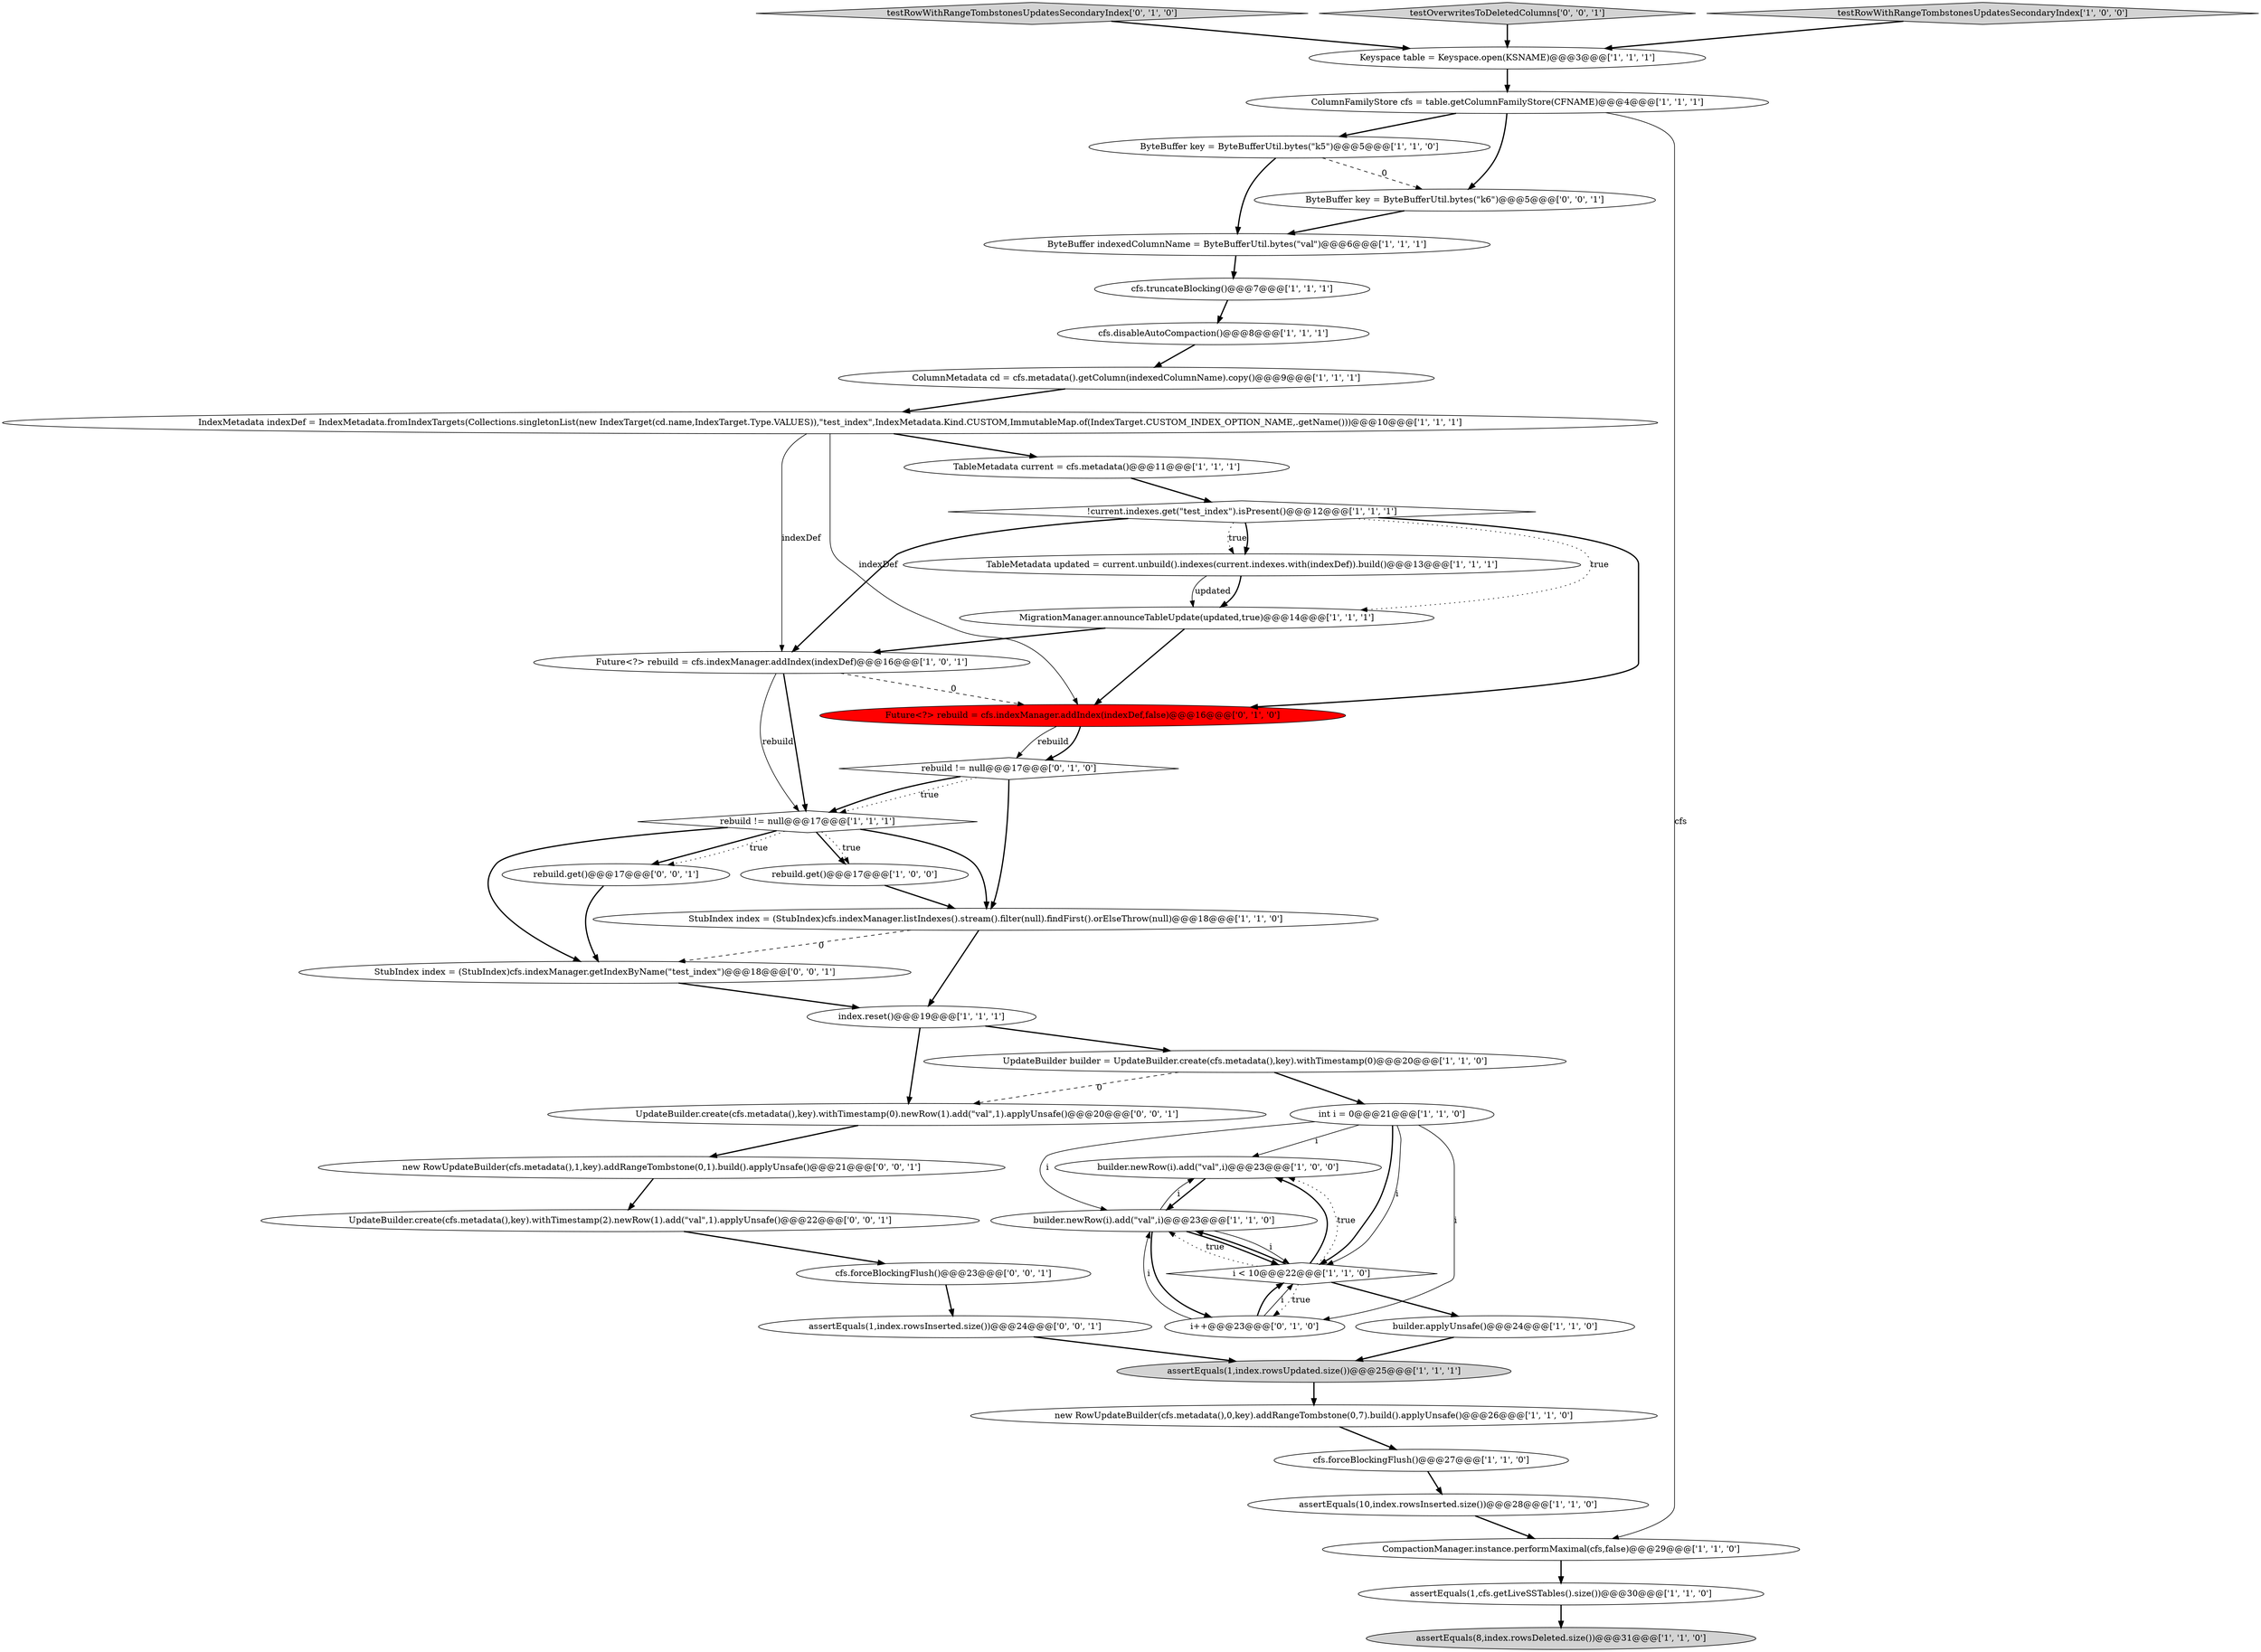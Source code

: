 digraph {
37 [style = filled, label = "rebuild.get()@@@17@@@['0', '0', '1']", fillcolor = white, shape = ellipse image = "AAA0AAABBB3BBB"];
34 [style = filled, label = "testRowWithRangeTombstonesUpdatesSecondaryIndex['0', '1', '0']", fillcolor = lightgray, shape = diamond image = "AAA0AAABBB2BBB"];
26 [style = filled, label = "TableMetadata updated = current.unbuild().indexes(current.indexes.with(indexDef)).build()@@@13@@@['1', '1', '1']", fillcolor = white, shape = ellipse image = "AAA0AAABBB1BBB"];
15 [style = filled, label = "assertEquals(1,cfs.getLiveSSTables().size())@@@30@@@['1', '1', '0']", fillcolor = white, shape = ellipse image = "AAA0AAABBB1BBB"];
39 [style = filled, label = "ByteBuffer key = ByteBufferUtil.bytes(\"k6\")@@@5@@@['0', '0', '1']", fillcolor = white, shape = ellipse image = "AAA0AAABBB3BBB"];
22 [style = filled, label = "assertEquals(8,index.rowsDeleted.size())@@@31@@@['1', '1', '0']", fillcolor = lightgray, shape = ellipse image = "AAA0AAABBB1BBB"];
40 [style = filled, label = "UpdateBuilder.create(cfs.metadata(),key).withTimestamp(0).newRow(1).add(\"val\",1).applyUnsafe()@@@20@@@['0', '0', '1']", fillcolor = white, shape = ellipse image = "AAA0AAABBB3BBB"];
16 [style = filled, label = "int i = 0@@@21@@@['1', '1', '0']", fillcolor = white, shape = ellipse image = "AAA0AAABBB1BBB"];
0 [style = filled, label = "new RowUpdateBuilder(cfs.metadata(),0,key).addRangeTombstone(0,7).build().applyUnsafe()@@@26@@@['1', '1', '0']", fillcolor = white, shape = ellipse image = "AAA0AAABBB1BBB"];
24 [style = filled, label = "ByteBuffer key = ByteBufferUtil.bytes(\"k5\")@@@5@@@['1', '1', '0']", fillcolor = white, shape = ellipse image = "AAA0AAABBB1BBB"];
27 [style = filled, label = "cfs.forceBlockingFlush()@@@27@@@['1', '1', '0']", fillcolor = white, shape = ellipse image = "AAA0AAABBB1BBB"];
4 [style = filled, label = "builder.newRow(i).add(\"val\",i)@@@23@@@['1', '0', '0']", fillcolor = white, shape = ellipse image = "AAA0AAABBB1BBB"];
32 [style = filled, label = "Future<?> rebuild = cfs.indexManager.addIndex(indexDef,false)@@@16@@@['0', '1', '0']", fillcolor = red, shape = ellipse image = "AAA1AAABBB2BBB"];
38 [style = filled, label = "testOverwritesToDeletedColumns['0', '0', '1']", fillcolor = lightgray, shape = diamond image = "AAA0AAABBB3BBB"];
11 [style = filled, label = "TableMetadata current = cfs.metadata()@@@11@@@['1', '1', '1']", fillcolor = white, shape = ellipse image = "AAA0AAABBB1BBB"];
29 [style = filled, label = "!current.indexes.get(\"test_index\").isPresent()@@@12@@@['1', '1', '1']", fillcolor = white, shape = diamond image = "AAA0AAABBB1BBB"];
19 [style = filled, label = "builder.newRow(i).add(\"val\",i)@@@23@@@['1', '1', '0']", fillcolor = white, shape = ellipse image = "AAA0AAABBB1BBB"];
12 [style = filled, label = "rebuild != null@@@17@@@['1', '1', '1']", fillcolor = white, shape = diamond image = "AAA0AAABBB1BBB"];
9 [style = filled, label = "builder.applyUnsafe()@@@24@@@['1', '1', '0']", fillcolor = white, shape = ellipse image = "AAA0AAABBB1BBB"];
17 [style = filled, label = "assertEquals(10,index.rowsInserted.size())@@@28@@@['1', '1', '0']", fillcolor = white, shape = ellipse image = "AAA0AAABBB1BBB"];
30 [style = filled, label = "cfs.disableAutoCompaction()@@@8@@@['1', '1', '1']", fillcolor = white, shape = ellipse image = "AAA0AAABBB1BBB"];
35 [style = filled, label = "cfs.forceBlockingFlush()@@@23@@@['0', '0', '1']", fillcolor = white, shape = ellipse image = "AAA0AAABBB3BBB"];
42 [style = filled, label = "new RowUpdateBuilder(cfs.metadata(),1,key).addRangeTombstone(0,1).build().applyUnsafe()@@@21@@@['0', '0', '1']", fillcolor = white, shape = ellipse image = "AAA0AAABBB3BBB"];
1 [style = filled, label = "MigrationManager.announceTableUpdate(updated,true)@@@14@@@['1', '1', '1']", fillcolor = white, shape = ellipse image = "AAA0AAABBB1BBB"];
3 [style = filled, label = "Keyspace table = Keyspace.open(KSNAME)@@@3@@@['1', '1', '1']", fillcolor = white, shape = ellipse image = "AAA0AAABBB1BBB"];
10 [style = filled, label = "ByteBuffer indexedColumnName = ByteBufferUtil.bytes(\"val\")@@@6@@@['1', '1', '1']", fillcolor = white, shape = ellipse image = "AAA0AAABBB1BBB"];
5 [style = filled, label = "Future<?> rebuild = cfs.indexManager.addIndex(indexDef)@@@16@@@['1', '0', '1']", fillcolor = white, shape = ellipse image = "AAA0AAABBB1BBB"];
31 [style = filled, label = "i++@@@23@@@['0', '1', '0']", fillcolor = white, shape = ellipse image = "AAA0AAABBB2BBB"];
6 [style = filled, label = "rebuild.get()@@@17@@@['1', '0', '0']", fillcolor = white, shape = ellipse image = "AAA0AAABBB1BBB"];
21 [style = filled, label = "CompactionManager.instance.performMaximal(cfs,false)@@@29@@@['1', '1', '0']", fillcolor = white, shape = ellipse image = "AAA0AAABBB1BBB"];
33 [style = filled, label = "rebuild != null@@@17@@@['0', '1', '0']", fillcolor = white, shape = diamond image = "AAA0AAABBB2BBB"];
25 [style = filled, label = "cfs.truncateBlocking()@@@7@@@['1', '1', '1']", fillcolor = white, shape = ellipse image = "AAA0AAABBB1BBB"];
36 [style = filled, label = "StubIndex index = (StubIndex)cfs.indexManager.getIndexByName(\"test_index\")@@@18@@@['0', '0', '1']", fillcolor = white, shape = ellipse image = "AAA0AAABBB3BBB"];
2 [style = filled, label = "StubIndex index = (StubIndex)cfs.indexManager.listIndexes().stream().filter(null).findFirst().orElseThrow(null)@@@18@@@['1', '1', '0']", fillcolor = white, shape = ellipse image = "AAA0AAABBB1BBB"];
13 [style = filled, label = "UpdateBuilder builder = UpdateBuilder.create(cfs.metadata(),key).withTimestamp(0)@@@20@@@['1', '1', '0']", fillcolor = white, shape = ellipse image = "AAA0AAABBB1BBB"];
20 [style = filled, label = "index.reset()@@@19@@@['1', '1', '1']", fillcolor = white, shape = ellipse image = "AAA0AAABBB1BBB"];
23 [style = filled, label = "assertEquals(1,index.rowsUpdated.size())@@@25@@@['1', '1', '1']", fillcolor = lightgray, shape = ellipse image = "AAA0AAABBB1BBB"];
41 [style = filled, label = "UpdateBuilder.create(cfs.metadata(),key).withTimestamp(2).newRow(1).add(\"val\",1).applyUnsafe()@@@22@@@['0', '0', '1']", fillcolor = white, shape = ellipse image = "AAA0AAABBB3BBB"];
8 [style = filled, label = "ColumnMetadata cd = cfs.metadata().getColumn(indexedColumnName).copy()@@@9@@@['1', '1', '1']", fillcolor = white, shape = ellipse image = "AAA0AAABBB1BBB"];
7 [style = filled, label = "ColumnFamilyStore cfs = table.getColumnFamilyStore(CFNAME)@@@4@@@['1', '1', '1']", fillcolor = white, shape = ellipse image = "AAA0AAABBB1BBB"];
14 [style = filled, label = "testRowWithRangeTombstonesUpdatesSecondaryIndex['1', '0', '0']", fillcolor = lightgray, shape = diamond image = "AAA0AAABBB1BBB"];
18 [style = filled, label = "i < 10@@@22@@@['1', '1', '0']", fillcolor = white, shape = diamond image = "AAA0AAABBB1BBB"];
28 [style = filled, label = "IndexMetadata indexDef = IndexMetadata.fromIndexTargets(Collections.singletonList(new IndexTarget(cd.name,IndexTarget.Type.VALUES)),\"test_index\",IndexMetadata.Kind.CUSTOM,ImmutableMap.of(IndexTarget.CUSTOM_INDEX_OPTION_NAME,.getName()))@@@10@@@['1', '1', '1']", fillcolor = white, shape = ellipse image = "AAA0AAABBB1BBB"];
43 [style = filled, label = "assertEquals(1,index.rowsInserted.size())@@@24@@@['0', '0', '1']", fillcolor = white, shape = ellipse image = "AAA0AAABBB3BBB"];
24->10 [style = bold, label=""];
1->5 [style = bold, label=""];
14->3 [style = bold, label=""];
33->12 [style = dotted, label="true"];
8->28 [style = bold, label=""];
42->41 [style = bold, label=""];
29->1 [style = dotted, label="true"];
2->20 [style = bold, label=""];
29->5 [style = bold, label=""];
20->13 [style = bold, label=""];
16->18 [style = bold, label=""];
19->18 [style = bold, label=""];
32->33 [style = solid, label="rebuild"];
37->36 [style = bold, label=""];
19->31 [style = bold, label=""];
0->27 [style = bold, label=""];
28->32 [style = solid, label="indexDef"];
5->12 [style = solid, label="rebuild"];
25->30 [style = bold, label=""];
21->15 [style = bold, label=""];
31->19 [style = solid, label="i"];
26->1 [style = bold, label=""];
28->11 [style = bold, label=""];
26->1 [style = solid, label="updated"];
4->19 [style = bold, label=""];
18->19 [style = dotted, label="true"];
18->19 [style = bold, label=""];
12->36 [style = bold, label=""];
16->31 [style = solid, label="i"];
11->29 [style = bold, label=""];
31->18 [style = bold, label=""];
16->18 [style = solid, label="i"];
13->40 [style = dashed, label="0"];
33->12 [style = bold, label=""];
35->43 [style = bold, label=""];
24->39 [style = dashed, label="0"];
12->6 [style = bold, label=""];
23->0 [style = bold, label=""];
43->23 [style = bold, label=""];
29->26 [style = dotted, label="true"];
13->16 [style = bold, label=""];
32->33 [style = bold, label=""];
12->37 [style = bold, label=""];
36->20 [style = bold, label=""];
38->3 [style = bold, label=""];
15->22 [style = bold, label=""];
29->26 [style = bold, label=""];
6->2 [style = bold, label=""];
9->23 [style = bold, label=""];
5->32 [style = dashed, label="0"];
7->24 [style = bold, label=""];
12->2 [style = bold, label=""];
20->40 [style = bold, label=""];
16->19 [style = solid, label="i"];
31->18 [style = solid, label="i"];
7->21 [style = solid, label="cfs"];
18->4 [style = bold, label=""];
2->36 [style = dashed, label="0"];
3->7 [style = bold, label=""];
10->25 [style = bold, label=""];
5->12 [style = bold, label=""];
34->3 [style = bold, label=""];
7->39 [style = bold, label=""];
19->18 [style = solid, label="i"];
29->32 [style = bold, label=""];
12->6 [style = dotted, label="true"];
39->10 [style = bold, label=""];
19->4 [style = solid, label="i"];
18->9 [style = bold, label=""];
27->17 [style = bold, label=""];
1->32 [style = bold, label=""];
18->4 [style = dotted, label="true"];
16->4 [style = solid, label="i"];
30->8 [style = bold, label=""];
18->31 [style = dotted, label="true"];
28->5 [style = solid, label="indexDef"];
17->21 [style = bold, label=""];
40->42 [style = bold, label=""];
33->2 [style = bold, label=""];
12->37 [style = dotted, label="true"];
41->35 [style = bold, label=""];
}
